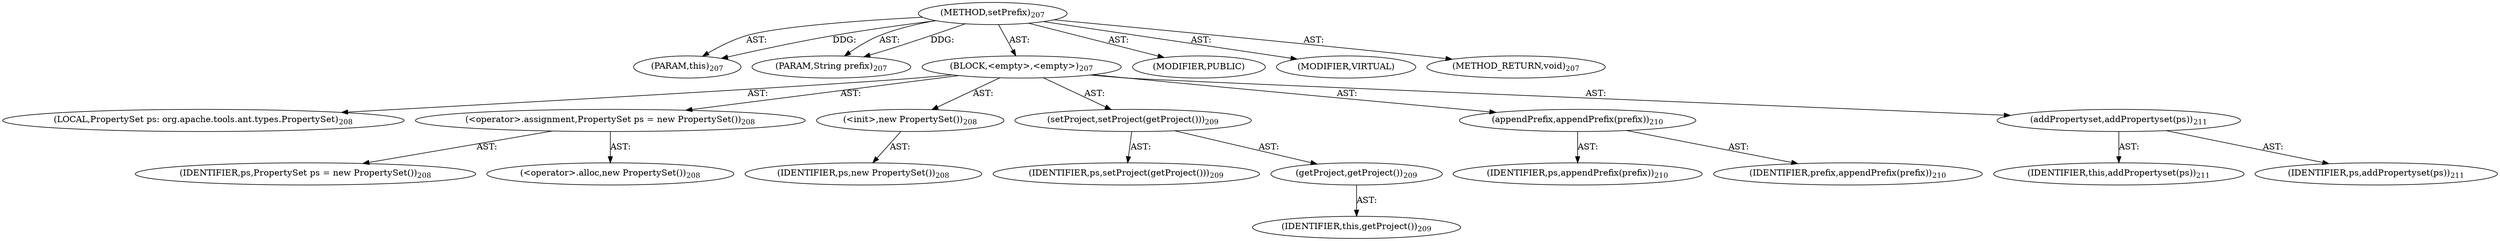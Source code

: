 digraph "setPrefix" {  
"111669149699" [label = <(METHOD,setPrefix)<SUB>207</SUB>> ]
"115964116994" [label = <(PARAM,this)<SUB>207</SUB>> ]
"115964117002" [label = <(PARAM,String prefix)<SUB>207</SUB>> ]
"25769803779" [label = <(BLOCK,&lt;empty&gt;,&lt;empty&gt;)<SUB>207</SUB>> ]
"94489280512" [label = <(LOCAL,PropertySet ps: org.apache.tools.ant.types.PropertySet)<SUB>208</SUB>> ]
"30064771078" [label = <(&lt;operator&gt;.assignment,PropertySet ps = new PropertySet())<SUB>208</SUB>> ]
"68719476767" [label = <(IDENTIFIER,ps,PropertySet ps = new PropertySet())<SUB>208</SUB>> ]
"30064771079" [label = <(&lt;operator&gt;.alloc,new PropertySet())<SUB>208</SUB>> ]
"30064771080" [label = <(&lt;init&gt;,new PropertySet())<SUB>208</SUB>> ]
"68719476768" [label = <(IDENTIFIER,ps,new PropertySet())<SUB>208</SUB>> ]
"30064771081" [label = <(setProject,setProject(getProject()))<SUB>209</SUB>> ]
"68719476769" [label = <(IDENTIFIER,ps,setProject(getProject()))<SUB>209</SUB>> ]
"30064771082" [label = <(getProject,getProject())<SUB>209</SUB>> ]
"68719476738" [label = <(IDENTIFIER,this,getProject())<SUB>209</SUB>> ]
"30064771083" [label = <(appendPrefix,appendPrefix(prefix))<SUB>210</SUB>> ]
"68719476770" [label = <(IDENTIFIER,ps,appendPrefix(prefix))<SUB>210</SUB>> ]
"68719476771" [label = <(IDENTIFIER,prefix,appendPrefix(prefix))<SUB>210</SUB>> ]
"30064771084" [label = <(addPropertyset,addPropertyset(ps))<SUB>211</SUB>> ]
"68719476739" [label = <(IDENTIFIER,this,addPropertyset(ps))<SUB>211</SUB>> ]
"68719476772" [label = <(IDENTIFIER,ps,addPropertyset(ps))<SUB>211</SUB>> ]
"133143986195" [label = <(MODIFIER,PUBLIC)> ]
"133143986196" [label = <(MODIFIER,VIRTUAL)> ]
"128849018883" [label = <(METHOD_RETURN,void)<SUB>207</SUB>> ]
  "111669149699" -> "115964116994"  [ label = "AST: "] 
  "111669149699" -> "115964117002"  [ label = "AST: "] 
  "111669149699" -> "25769803779"  [ label = "AST: "] 
  "111669149699" -> "133143986195"  [ label = "AST: "] 
  "111669149699" -> "133143986196"  [ label = "AST: "] 
  "111669149699" -> "128849018883"  [ label = "AST: "] 
  "25769803779" -> "94489280512"  [ label = "AST: "] 
  "25769803779" -> "30064771078"  [ label = "AST: "] 
  "25769803779" -> "30064771080"  [ label = "AST: "] 
  "25769803779" -> "30064771081"  [ label = "AST: "] 
  "25769803779" -> "30064771083"  [ label = "AST: "] 
  "25769803779" -> "30064771084"  [ label = "AST: "] 
  "30064771078" -> "68719476767"  [ label = "AST: "] 
  "30064771078" -> "30064771079"  [ label = "AST: "] 
  "30064771080" -> "68719476768"  [ label = "AST: "] 
  "30064771081" -> "68719476769"  [ label = "AST: "] 
  "30064771081" -> "30064771082"  [ label = "AST: "] 
  "30064771082" -> "68719476738"  [ label = "AST: "] 
  "30064771083" -> "68719476770"  [ label = "AST: "] 
  "30064771083" -> "68719476771"  [ label = "AST: "] 
  "30064771084" -> "68719476739"  [ label = "AST: "] 
  "30064771084" -> "68719476772"  [ label = "AST: "] 
  "111669149699" -> "115964116994"  [ label = "DDG: "] 
  "111669149699" -> "115964117002"  [ label = "DDG: "] 
}
